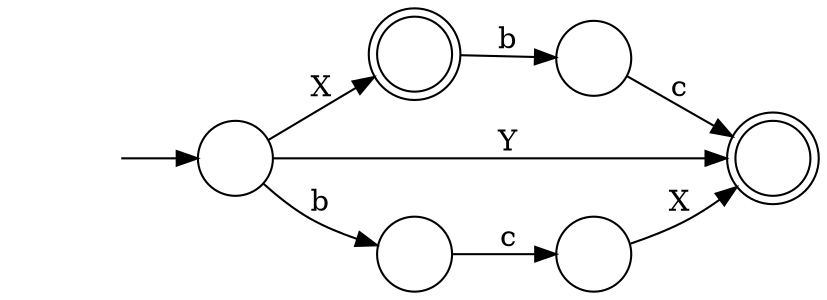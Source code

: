 digraph Automaton {
  rankdir = LR;
  0 [shape=circle,label=""];
  initial [shape=plaintext,label=""];
  initial -> 0
  0 -> 4 [label="X"]
  0 -> 5 [label="Y"]
  0 -> 3 [label="b"]
  1 [shape=circle,label=""];
  1 -> 5 [label="c"]
  2 [shape=circle,label=""];
  2 -> 5 [label="X"]
  3 [shape=circle,label=""];
  3 -> 2 [label="c"]
  4 [shape=doublecircle,label=""];
  4 -> 1 [label="b"]
  5 [shape=doublecircle,label=""];
}

